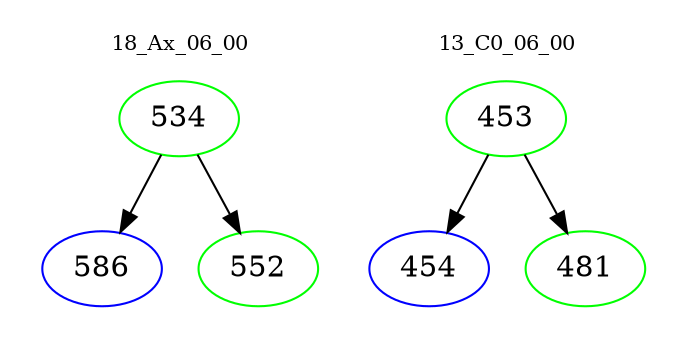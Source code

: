 digraph{
subgraph cluster_0 {
color = white
label = "18_Ax_06_00";
fontsize=10;
T0_534 [label="534", color="green"]
T0_534 -> T0_586 [color="black"]
T0_586 [label="586", color="blue"]
T0_534 -> T0_552 [color="black"]
T0_552 [label="552", color="green"]
}
subgraph cluster_1 {
color = white
label = "13_C0_06_00";
fontsize=10;
T1_453 [label="453", color="green"]
T1_453 -> T1_454 [color="black"]
T1_454 [label="454", color="blue"]
T1_453 -> T1_481 [color="black"]
T1_481 [label="481", color="green"]
}
}
